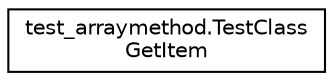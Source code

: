 digraph "Graphical Class Hierarchy"
{
 // LATEX_PDF_SIZE
  edge [fontname="Helvetica",fontsize="10",labelfontname="Helvetica",labelfontsize="10"];
  node [fontname="Helvetica",fontsize="10",shape=record];
  rankdir="LR";
  Node0 [label="test_arraymethod.TestClass\lGetItem",height=0.2,width=0.4,color="black", fillcolor="white", style="filled",URL="$classtest__arraymethod_1_1TestClassGetItem.html",tooltip=" "];
}
